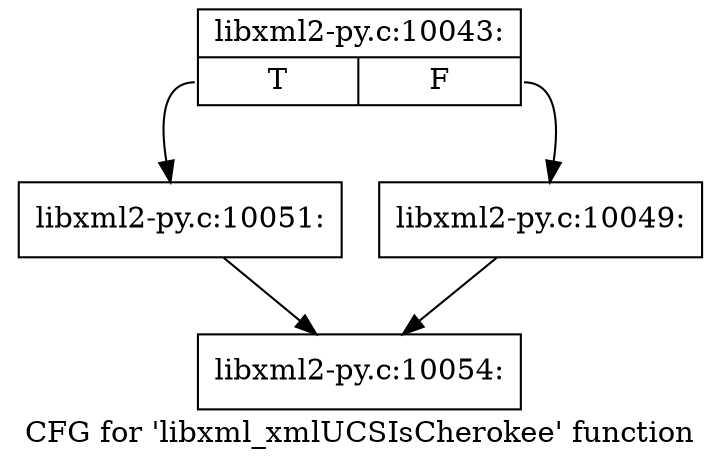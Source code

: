 digraph "CFG for 'libxml_xmlUCSIsCherokee' function" {
	label="CFG for 'libxml_xmlUCSIsCherokee' function";

	Node0x4592d40 [shape=record,label="{libxml2-py.c:10043:|{<s0>T|<s1>F}}"];
	Node0x4592d40:s0 -> Node0x4593d70;
	Node0x4592d40:s1 -> Node0x4593d20;
	Node0x4593d20 [shape=record,label="{libxml2-py.c:10049:}"];
	Node0x4593d20 -> Node0x45925d0;
	Node0x4593d70 [shape=record,label="{libxml2-py.c:10051:}"];
	Node0x4593d70 -> Node0x45925d0;
	Node0x45925d0 [shape=record,label="{libxml2-py.c:10054:}"];
}
